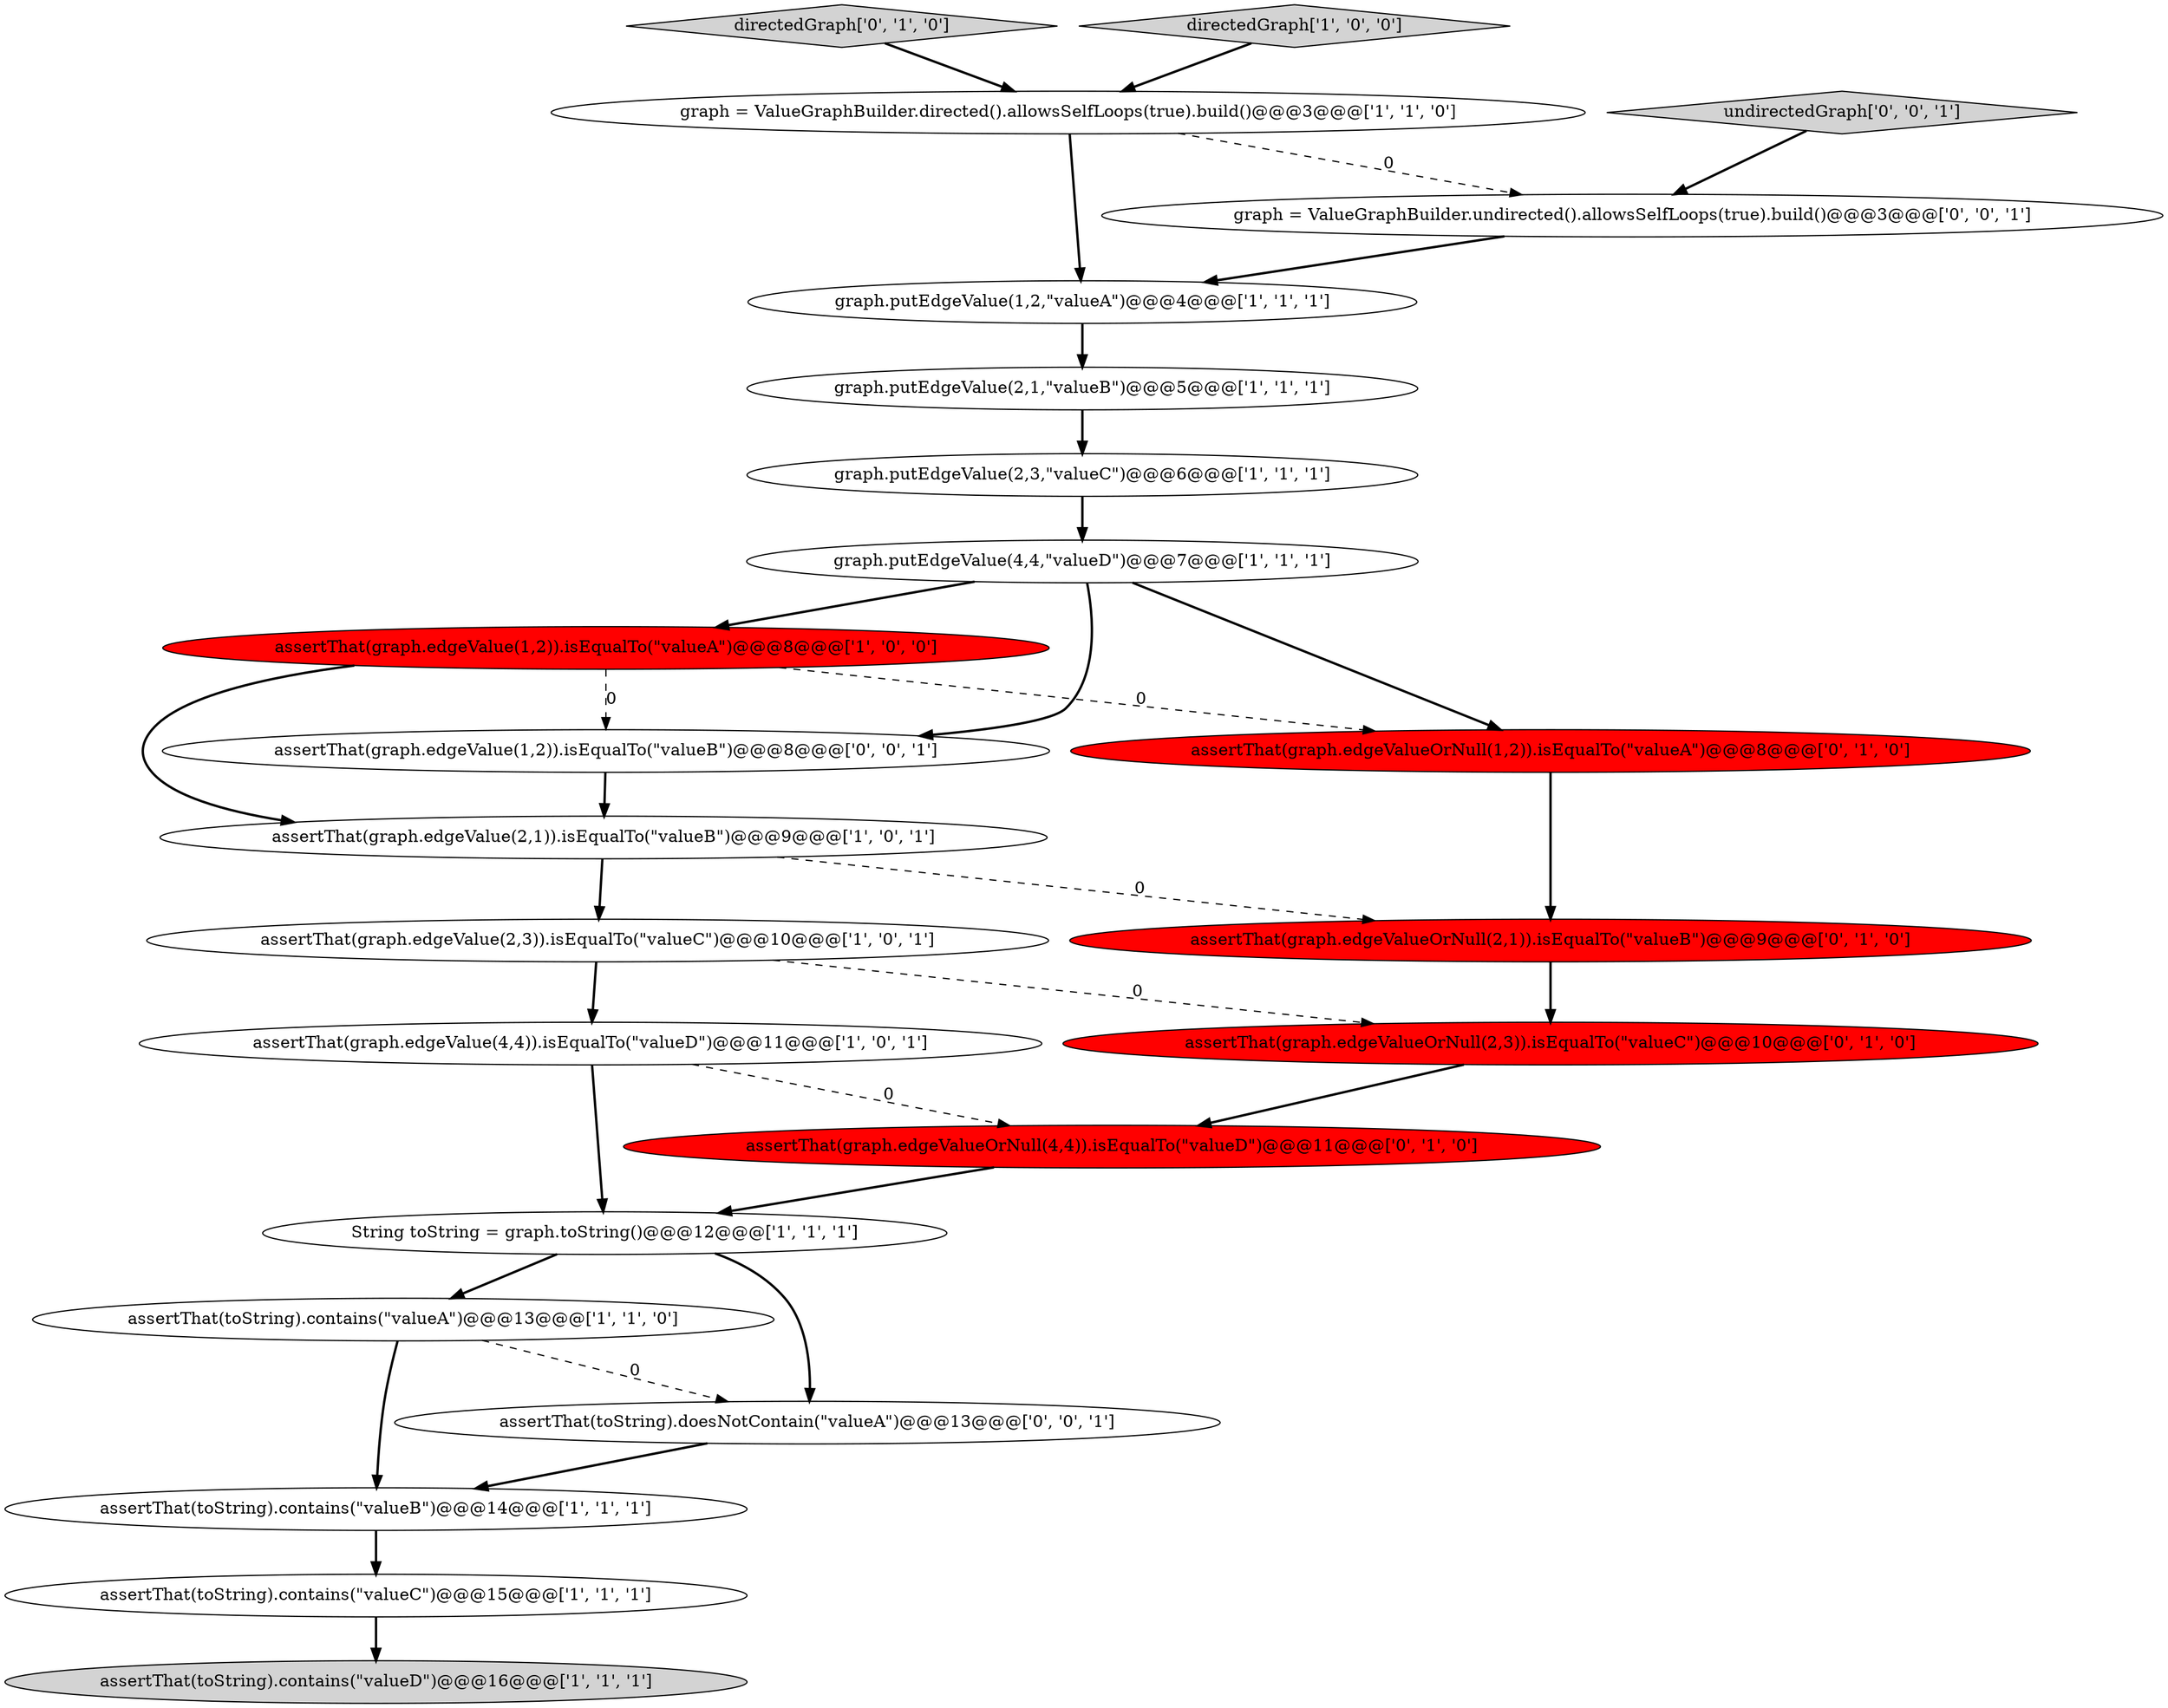 digraph {
4 [style = filled, label = "assertThat(graph.edgeValue(2,1)).isEqualTo(\"valueB\")@@@9@@@['1', '0', '1']", fillcolor = white, shape = ellipse image = "AAA0AAABBB1BBB"];
0 [style = filled, label = "graph.putEdgeValue(1,2,\"valueA\")@@@4@@@['1', '1', '1']", fillcolor = white, shape = ellipse image = "AAA0AAABBB1BBB"];
8 [style = filled, label = "assertThat(toString).contains(\"valueA\")@@@13@@@['1', '1', '0']", fillcolor = white, shape = ellipse image = "AAA0AAABBB1BBB"];
15 [style = filled, label = "assertThat(graph.edgeValueOrNull(2,3)).isEqualTo(\"valueC\")@@@10@@@['0', '1', '0']", fillcolor = red, shape = ellipse image = "AAA1AAABBB2BBB"];
10 [style = filled, label = "assertThat(graph.edgeValue(1,2)).isEqualTo(\"valueA\")@@@8@@@['1', '0', '0']", fillcolor = red, shape = ellipse image = "AAA1AAABBB1BBB"];
22 [style = filled, label = "undirectedGraph['0', '0', '1']", fillcolor = lightgray, shape = diamond image = "AAA0AAABBB3BBB"];
5 [style = filled, label = "assertThat(toString).contains(\"valueD\")@@@16@@@['1', '1', '1']", fillcolor = lightgray, shape = ellipse image = "AAA0AAABBB1BBB"];
13 [style = filled, label = "assertThat(graph.edgeValue(2,3)).isEqualTo(\"valueC\")@@@10@@@['1', '0', '1']", fillcolor = white, shape = ellipse image = "AAA0AAABBB1BBB"];
6 [style = filled, label = "assertThat(toString).contains(\"valueB\")@@@14@@@['1', '1', '1']", fillcolor = white, shape = ellipse image = "AAA0AAABBB1BBB"];
19 [style = filled, label = "assertThat(graph.edgeValueOrNull(2,1)).isEqualTo(\"valueB\")@@@9@@@['0', '1', '0']", fillcolor = red, shape = ellipse image = "AAA1AAABBB2BBB"];
14 [style = filled, label = "graph = ValueGraphBuilder.directed().allowsSelfLoops(true).build()@@@3@@@['1', '1', '0']", fillcolor = white, shape = ellipse image = "AAA0AAABBB1BBB"];
1 [style = filled, label = "assertThat(graph.edgeValue(4,4)).isEqualTo(\"valueD\")@@@11@@@['1', '0', '1']", fillcolor = white, shape = ellipse image = "AAA0AAABBB1BBB"];
7 [style = filled, label = "assertThat(toString).contains(\"valueC\")@@@15@@@['1', '1', '1']", fillcolor = white, shape = ellipse image = "AAA0AAABBB1BBB"];
23 [style = filled, label = "assertThat(graph.edgeValue(1,2)).isEqualTo(\"valueB\")@@@8@@@['0', '0', '1']", fillcolor = white, shape = ellipse image = "AAA0AAABBB3BBB"];
2 [style = filled, label = "graph.putEdgeValue(4,4,\"valueD\")@@@7@@@['1', '1', '1']", fillcolor = white, shape = ellipse image = "AAA0AAABBB1BBB"];
18 [style = filled, label = "assertThat(graph.edgeValueOrNull(4,4)).isEqualTo(\"valueD\")@@@11@@@['0', '1', '0']", fillcolor = red, shape = ellipse image = "AAA1AAABBB2BBB"];
20 [style = filled, label = "assertThat(toString).doesNotContain(\"valueA\")@@@13@@@['0', '0', '1']", fillcolor = white, shape = ellipse image = "AAA0AAABBB3BBB"];
11 [style = filled, label = "graph.putEdgeValue(2,1,\"valueB\")@@@5@@@['1', '1', '1']", fillcolor = white, shape = ellipse image = "AAA0AAABBB1BBB"];
12 [style = filled, label = "graph.putEdgeValue(2,3,\"valueC\")@@@6@@@['1', '1', '1']", fillcolor = white, shape = ellipse image = "AAA0AAABBB1BBB"];
16 [style = filled, label = "assertThat(graph.edgeValueOrNull(1,2)).isEqualTo(\"valueA\")@@@8@@@['0', '1', '0']", fillcolor = red, shape = ellipse image = "AAA1AAABBB2BBB"];
17 [style = filled, label = "directedGraph['0', '1', '0']", fillcolor = lightgray, shape = diamond image = "AAA0AAABBB2BBB"];
21 [style = filled, label = "graph = ValueGraphBuilder.undirected().allowsSelfLoops(true).build()@@@3@@@['0', '0', '1']", fillcolor = white, shape = ellipse image = "AAA0AAABBB3BBB"];
3 [style = filled, label = "directedGraph['1', '0', '0']", fillcolor = lightgray, shape = diamond image = "AAA0AAABBB1BBB"];
9 [style = filled, label = "String toString = graph.toString()@@@12@@@['1', '1', '1']", fillcolor = white, shape = ellipse image = "AAA0AAABBB1BBB"];
21->0 [style = bold, label=""];
3->14 [style = bold, label=""];
4->13 [style = bold, label=""];
8->20 [style = dashed, label="0"];
23->4 [style = bold, label=""];
22->21 [style = bold, label=""];
0->11 [style = bold, label=""];
9->20 [style = bold, label=""];
11->12 [style = bold, label=""];
8->6 [style = bold, label=""];
1->18 [style = dashed, label="0"];
20->6 [style = bold, label=""];
16->19 [style = bold, label=""];
2->10 [style = bold, label=""];
9->8 [style = bold, label=""];
15->18 [style = bold, label=""];
13->15 [style = dashed, label="0"];
13->1 [style = bold, label=""];
1->9 [style = bold, label=""];
2->23 [style = bold, label=""];
12->2 [style = bold, label=""];
7->5 [style = bold, label=""];
14->0 [style = bold, label=""];
17->14 [style = bold, label=""];
18->9 [style = bold, label=""];
10->4 [style = bold, label=""];
4->19 [style = dashed, label="0"];
14->21 [style = dashed, label="0"];
10->16 [style = dashed, label="0"];
19->15 [style = bold, label=""];
6->7 [style = bold, label=""];
10->23 [style = dashed, label="0"];
2->16 [style = bold, label=""];
}
